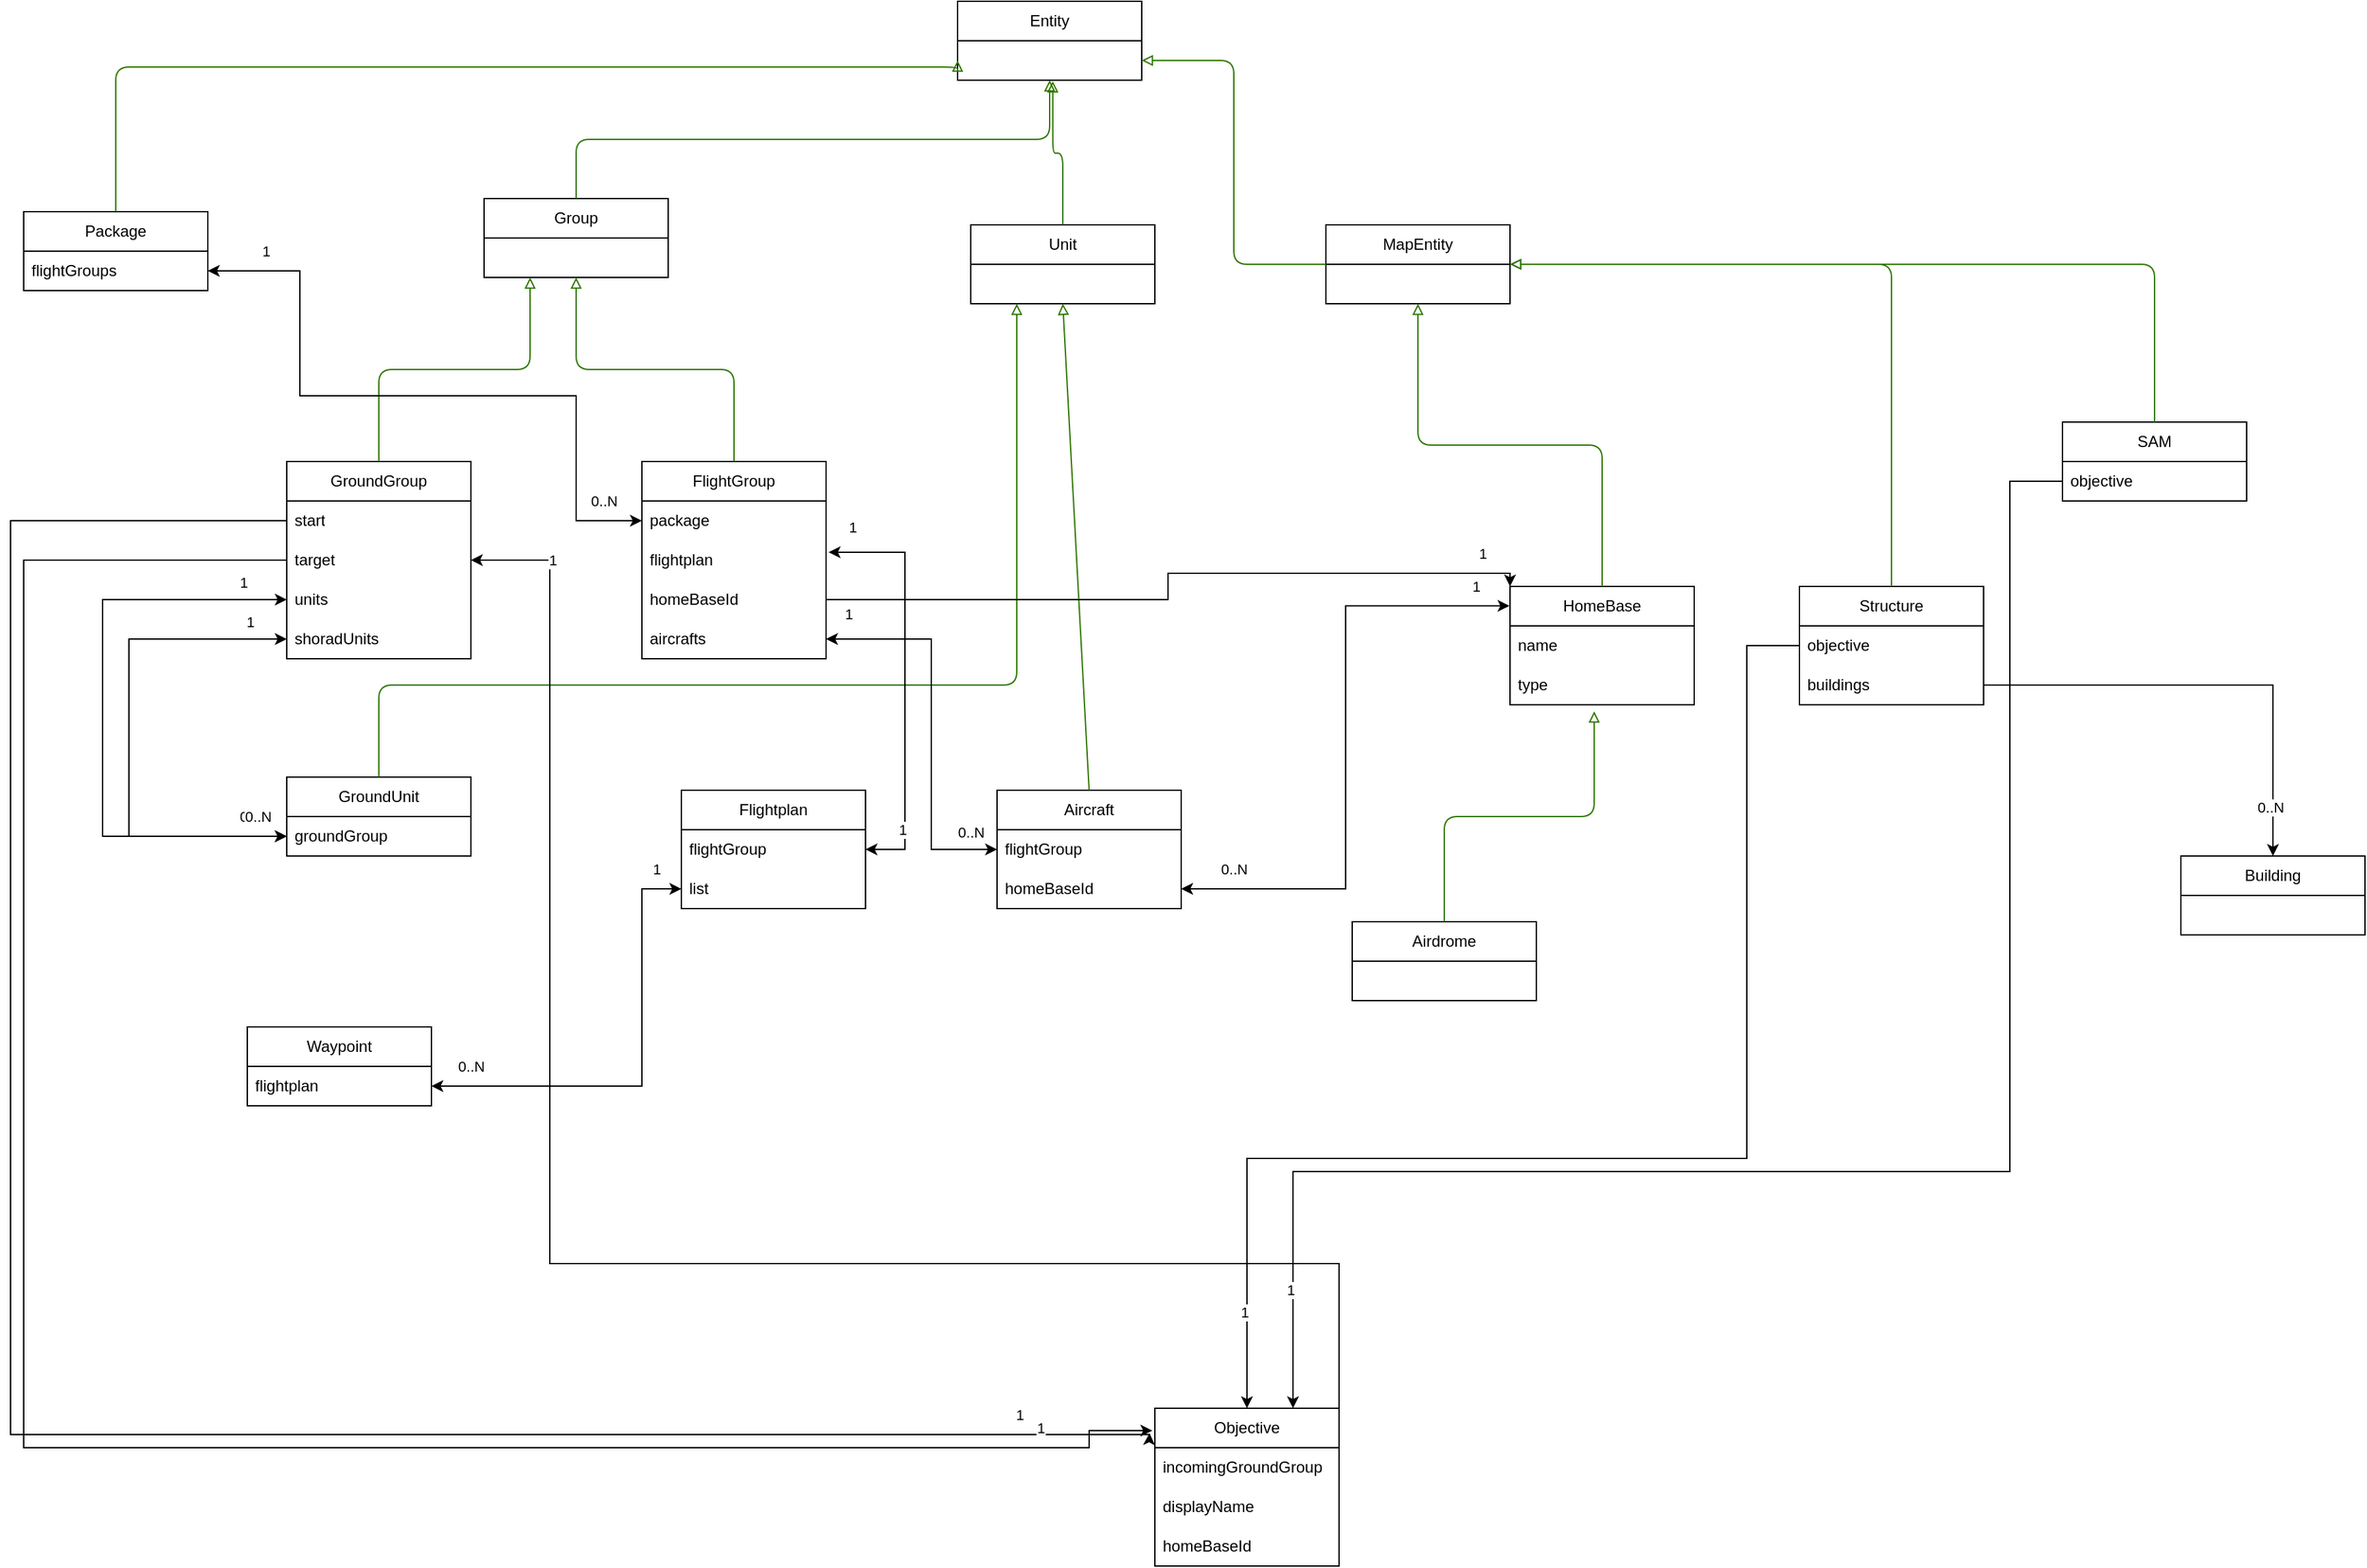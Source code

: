 <mxfile>
    <diagram name="Page-1" id="GWu5fIgmmWcpDcZVnPnU">
        <mxGraphModel dx="3597" dy="1454" grid="1" gridSize="10" guides="1" tooltips="1" connect="1" arrows="1" fold="1" page="1" pageScale="1" pageWidth="827" pageHeight="1169" math="0" shadow="0">
            <root>
                <mxCell id="0"/>
                <mxCell id="1" parent="0"/>
                <mxCell id="-nRk9jlOPsNOJjYFicYs-1" value="Aircraft" style="swimlane;fontStyle=0;childLayout=stackLayout;horizontal=1;startSize=30;horizontalStack=0;resizeParent=1;resizeParentMax=0;resizeLast=0;collapsible=1;marginBottom=0;whiteSpace=wrap;html=1;direction=east;" parent="1" vertex="1">
                    <mxGeometry x="230" y="660" width="140" height="90" as="geometry">
                        <mxRectangle x="120" y="160" width="80" height="30" as="alternateBounds"/>
                    </mxGeometry>
                </mxCell>
                <mxCell id="-nRk9jlOPsNOJjYFicYs-3" value="flightGroup" style="text;strokeColor=none;fillColor=none;align=left;verticalAlign=middle;spacingLeft=4;spacingRight=4;overflow=hidden;points=[[0,0.5],[1,0.5]];portConstraint=eastwest;rotatable=0;whiteSpace=wrap;html=1;" parent="-nRk9jlOPsNOJjYFicYs-1" vertex="1">
                    <mxGeometry y="30" width="140" height="30" as="geometry"/>
                </mxCell>
                <mxCell id="-nRk9jlOPsNOJjYFicYs-4" value="homeBaseId" style="text;strokeColor=none;fillColor=none;align=left;verticalAlign=middle;spacingLeft=4;spacingRight=4;overflow=hidden;points=[[0,0.5],[1,0.5]];portConstraint=eastwest;rotatable=0;whiteSpace=wrap;html=1;" parent="-nRk9jlOPsNOJjYFicYs-1" vertex="1">
                    <mxGeometry y="60" width="140" height="30" as="geometry"/>
                </mxCell>
                <mxCell id="-nRk9jlOPsNOJjYFicYs-5" value="HomeBase" style="swimlane;fontStyle=0;childLayout=stackLayout;horizontal=1;startSize=30;horizontalStack=0;resizeParent=1;resizeParentMax=0;resizeLast=0;collapsible=1;marginBottom=0;whiteSpace=wrap;html=1;" parent="1" vertex="1">
                    <mxGeometry x="620" y="505" width="140" height="90" as="geometry"/>
                </mxCell>
                <mxCell id="-nRk9jlOPsNOJjYFicYs-6" value="name" style="text;strokeColor=none;fillColor=none;align=left;verticalAlign=middle;spacingLeft=4;spacingRight=4;overflow=hidden;points=[[0,0.5],[1,0.5]];portConstraint=eastwest;rotatable=0;whiteSpace=wrap;html=1;" parent="-nRk9jlOPsNOJjYFicYs-5" vertex="1">
                    <mxGeometry y="30" width="140" height="30" as="geometry"/>
                </mxCell>
                <mxCell id="-nRk9jlOPsNOJjYFicYs-7" value="type" style="text;strokeColor=none;fillColor=none;align=left;verticalAlign=middle;spacingLeft=4;spacingRight=4;overflow=hidden;points=[[0,0.5],[1,0.5]];portConstraint=eastwest;rotatable=0;whiteSpace=wrap;html=1;" parent="-nRk9jlOPsNOJjYFicYs-5" vertex="1">
                    <mxGeometry y="60" width="140" height="30" as="geometry"/>
                </mxCell>
                <mxCell id="-nRk9jlOPsNOJjYFicYs-10" value="" style="endArrow=classic;startArrow=classic;html=1;rounded=0;exitX=1;exitY=0.5;exitDx=0;exitDy=0;entryX=-0.003;entryY=0.164;entryDx=0;entryDy=0;entryPerimeter=0;edgeStyle=orthogonalEdgeStyle;" parent="1" source="-nRk9jlOPsNOJjYFicYs-4" target="-nRk9jlOPsNOJjYFicYs-5" edge="1">
                    <mxGeometry width="50" height="50" relative="1" as="geometry">
                        <mxPoint x="390" y="280" as="sourcePoint"/>
                        <mxPoint x="440" y="230" as="targetPoint"/>
                    </mxGeometry>
                </mxCell>
                <mxCell id="-nRk9jlOPsNOJjYFicYs-12" value="0..N" style="edgeLabel;html=1;align=center;verticalAlign=middle;resizable=0;points=[];" parent="-nRk9jlOPsNOJjYFicYs-10" vertex="1" connectable="0">
                    <mxGeometry x="-0.842" y="1" relative="1" as="geometry">
                        <mxPoint x="3" y="-14" as="offset"/>
                    </mxGeometry>
                </mxCell>
                <mxCell id="-nRk9jlOPsNOJjYFicYs-13" value="1" style="edgeLabel;html=1;align=center;verticalAlign=middle;resizable=0;points=[];" parent="-nRk9jlOPsNOJjYFicYs-10" vertex="1" connectable="0">
                    <mxGeometry x="0.887" y="-2" relative="1" as="geometry">
                        <mxPoint y="-17" as="offset"/>
                    </mxGeometry>
                </mxCell>
                <mxCell id="2" value="Unit" style="swimlane;fontStyle=0;childLayout=stackLayout;horizontal=1;startSize=30;horizontalStack=0;resizeParent=1;resizeParentMax=0;resizeLast=0;collapsible=1;marginBottom=0;whiteSpace=wrap;html=1;" parent="1" vertex="1">
                    <mxGeometry x="210" y="230" width="140" height="60" as="geometry"/>
                </mxCell>
                <mxCell id="6" value="Entity" style="swimlane;fontStyle=0;childLayout=stackLayout;horizontal=1;startSize=30;horizontalStack=0;resizeParent=1;resizeParentMax=0;resizeLast=0;collapsible=1;marginBottom=0;whiteSpace=wrap;html=1;" parent="1" vertex="1">
                    <mxGeometry x="200" y="60" width="140" height="60" as="geometry"/>
                </mxCell>
                <mxCell id="11" value="" style="endArrow=block;html=1;endFill=0;entryX=0.517;entryY=1.027;entryDx=0;entryDy=0;entryPerimeter=0;fillColor=#60a917;strokeColor=#2D7600;exitX=0.5;exitY=0;exitDx=0;exitDy=0;edgeStyle=elbowEdgeStyle;elbow=vertical;" parent="1" source="2" edge="1">
                    <mxGeometry width="50" height="50" relative="1" as="geometry">
                        <mxPoint x="250" y="260" as="sourcePoint"/>
                        <mxPoint x="272.38" y="120.81" as="targetPoint"/>
                    </mxGeometry>
                </mxCell>
                <mxCell id="12" value="" style="endArrow=block;html=1;endFill=0;entryX=0.5;entryY=1;entryDx=0;entryDy=0;fillColor=#60a917;strokeColor=#2D7600;exitX=0.5;exitY=0;exitDx=0;exitDy=0;" parent="1" source="-nRk9jlOPsNOJjYFicYs-1" target="2" edge="1">
                    <mxGeometry width="50" height="50" relative="1" as="geometry">
                        <mxPoint x="412" y="389.19" as="sourcePoint"/>
                        <mxPoint x="414.38" y="270.0" as="targetPoint"/>
                    </mxGeometry>
                </mxCell>
                <mxCell id="13" value="Objective" style="swimlane;fontStyle=0;childLayout=stackLayout;horizontal=1;startSize=30;horizontalStack=0;resizeParent=1;resizeParentMax=0;resizeLast=0;collapsible=1;marginBottom=0;whiteSpace=wrap;html=1;direction=east;" parent="1" vertex="1">
                    <mxGeometry x="350" y="1130" width="140" height="120" as="geometry">
                        <mxRectangle x="120" y="160" width="80" height="30" as="alternateBounds"/>
                    </mxGeometry>
                </mxCell>
                <mxCell id="14" value="incomingGroundGroup" style="text;strokeColor=none;fillColor=none;align=left;verticalAlign=middle;spacingLeft=4;spacingRight=4;overflow=hidden;points=[[0,0.5],[1,0.5]];portConstraint=eastwest;rotatable=0;whiteSpace=wrap;html=1;" parent="13" vertex="1">
                    <mxGeometry y="30" width="140" height="30" as="geometry"/>
                </mxCell>
                <mxCell id="15" value="displayName" style="text;strokeColor=none;fillColor=none;align=left;verticalAlign=middle;spacingLeft=4;spacingRight=4;overflow=hidden;points=[[0,0.5],[1,0.5]];portConstraint=eastwest;rotatable=0;whiteSpace=wrap;html=1;" parent="13" vertex="1">
                    <mxGeometry y="60" width="140" height="30" as="geometry"/>
                </mxCell>
                <mxCell id="16" value="homeBaseId" style="text;strokeColor=none;fillColor=none;align=left;verticalAlign=middle;spacingLeft=4;spacingRight=4;overflow=hidden;points=[[0,0.5],[1,0.5]];portConstraint=eastwest;rotatable=0;whiteSpace=wrap;html=1;" parent="13" vertex="1">
                    <mxGeometry y="90" width="140" height="30" as="geometry"/>
                </mxCell>
                <mxCell id="17" value="Airdrome" style="swimlane;fontStyle=0;childLayout=stackLayout;horizontal=1;startSize=30;horizontalStack=0;resizeParent=1;resizeParentMax=0;resizeLast=0;collapsible=1;marginBottom=0;whiteSpace=wrap;html=1;direction=east;" parent="1" vertex="1">
                    <mxGeometry x="500" y="760" width="140" height="60" as="geometry">
                        <mxRectangle x="120" y="160" width="80" height="30" as="alternateBounds"/>
                    </mxGeometry>
                </mxCell>
                <mxCell id="21" value="" style="endArrow=block;html=1;endFill=0;fillColor=#60a917;strokeColor=#2D7600;exitX=0.5;exitY=0;exitDx=0;exitDy=0;entryX=0.457;entryY=1.167;entryDx=0;entryDy=0;entryPerimeter=0;edgeStyle=elbowEdgeStyle;elbow=vertical;" parent="1" source="17" target="-nRk9jlOPsNOJjYFicYs-7" edge="1">
                    <mxGeometry width="50" height="50" relative="1" as="geometry">
                        <mxPoint x="560" y="695" as="sourcePoint"/>
                        <mxPoint x="580" y="640" as="targetPoint"/>
                    </mxGeometry>
                </mxCell>
                <mxCell id="22" value="Building" style="swimlane;fontStyle=0;childLayout=stackLayout;horizontal=1;startSize=30;horizontalStack=0;resizeParent=1;resizeParentMax=0;resizeLast=0;collapsible=1;marginBottom=0;whiteSpace=wrap;html=1;direction=east;" parent="1" vertex="1">
                    <mxGeometry x="1130" y="710" width="140" height="60" as="geometry">
                        <mxRectangle x="120" y="160" width="80" height="30" as="alternateBounds"/>
                    </mxGeometry>
                </mxCell>
                <mxCell id="26" value="Group" style="swimlane;fontStyle=0;childLayout=stackLayout;horizontal=1;startSize=30;horizontalStack=0;resizeParent=1;resizeParentMax=0;resizeLast=0;collapsible=1;marginBottom=0;whiteSpace=wrap;html=1;" parent="1" vertex="1">
                    <mxGeometry x="-160" y="210" width="140" height="60" as="geometry"/>
                </mxCell>
                <mxCell id="27" value="" style="endArrow=block;html=1;endFill=0;entryX=0.5;entryY=1;entryDx=0;entryDy=0;fillColor=#60a917;strokeColor=#2D7600;exitX=0.5;exitY=0;exitDx=0;exitDy=0;edgeStyle=elbowEdgeStyle;elbow=vertical;" parent="1" source="26" target="6" edge="1">
                    <mxGeometry width="50" height="50" relative="1" as="geometry">
                        <mxPoint x="280" y="240" as="sourcePoint"/>
                        <mxPoint x="282.38" y="130.81" as="targetPoint"/>
                    </mxGeometry>
                </mxCell>
                <mxCell id="28" value="FlightGroup" style="swimlane;fontStyle=0;childLayout=stackLayout;horizontal=1;startSize=30;horizontalStack=0;resizeParent=1;resizeParentMax=0;resizeLast=0;collapsible=1;marginBottom=0;whiteSpace=wrap;html=1;direction=east;" parent="1" vertex="1">
                    <mxGeometry x="-40" y="410" width="140" height="150" as="geometry">
                        <mxRectangle x="120" y="160" width="80" height="30" as="alternateBounds"/>
                    </mxGeometry>
                </mxCell>
                <mxCell id="29" value="package" style="text;strokeColor=none;fillColor=none;align=left;verticalAlign=middle;spacingLeft=4;spacingRight=4;overflow=hidden;points=[[0,0.5],[1,0.5]];portConstraint=eastwest;rotatable=0;whiteSpace=wrap;html=1;" parent="28" vertex="1">
                    <mxGeometry y="30" width="140" height="30" as="geometry"/>
                </mxCell>
                <mxCell id="30" value="flightplan" style="text;strokeColor=none;fillColor=none;align=left;verticalAlign=middle;spacingLeft=4;spacingRight=4;overflow=hidden;points=[[0,0.5],[1,0.5]];portConstraint=eastwest;rotatable=0;whiteSpace=wrap;html=1;" parent="28" vertex="1">
                    <mxGeometry y="60" width="140" height="30" as="geometry"/>
                </mxCell>
                <mxCell id="76" style="text;strokeColor=none;fillColor=none;align=left;verticalAlign=middle;spacingLeft=4;spacingRight=4;overflow=hidden;points=[[0,0.5],[1,0.5]];portConstraint=eastwest;rotatable=0;whiteSpace=wrap;html=1;" parent="28" vertex="1">
                    <mxGeometry y="90" width="140" height="30" as="geometry"/>
                </mxCell>
                <mxCell id="77" value="aircrafts" style="text;strokeColor=none;fillColor=none;align=left;verticalAlign=middle;spacingLeft=4;spacingRight=4;overflow=hidden;points=[[0,0.5],[1,0.5]];portConstraint=eastwest;rotatable=0;whiteSpace=wrap;html=1;" parent="28" vertex="1">
                    <mxGeometry y="120" width="140" height="30" as="geometry"/>
                </mxCell>
                <mxCell id="32" value="" style="endArrow=block;html=1;endFill=0;entryX=0.5;entryY=1;entryDx=0;entryDy=0;fillColor=#60a917;strokeColor=#2D7600;exitX=0.5;exitY=0;exitDx=0;exitDy=0;edgeStyle=elbowEdgeStyle;elbow=vertical;" parent="1" source="28" target="26" edge="1">
                    <mxGeometry width="50" height="50" relative="1" as="geometry">
                        <mxPoint x="-80" y="240" as="sourcePoint"/>
                        <mxPoint x="280" y="130" as="targetPoint"/>
                    </mxGeometry>
                </mxCell>
                <mxCell id="33" value="Flightplan" style="swimlane;fontStyle=0;childLayout=stackLayout;horizontal=1;startSize=30;horizontalStack=0;resizeParent=1;resizeParentMax=0;resizeLast=0;collapsible=1;marginBottom=0;whiteSpace=wrap;html=1;direction=east;" parent="1" vertex="1">
                    <mxGeometry x="-10" y="660" width="140" height="90" as="geometry">
                        <mxRectangle x="120" y="160" width="80" height="30" as="alternateBounds"/>
                    </mxGeometry>
                </mxCell>
                <mxCell id="34" value="flightGroup" style="text;strokeColor=none;fillColor=none;align=left;verticalAlign=middle;spacingLeft=4;spacingRight=4;overflow=hidden;points=[[0,0.5],[1,0.5]];portConstraint=eastwest;rotatable=0;whiteSpace=wrap;html=1;" parent="33" vertex="1">
                    <mxGeometry y="30" width="140" height="30" as="geometry"/>
                </mxCell>
                <mxCell id="35" value="list" style="text;strokeColor=none;fillColor=none;align=left;verticalAlign=middle;spacingLeft=4;spacingRight=4;overflow=hidden;points=[[0,0.5],[1,0.5]];portConstraint=eastwest;rotatable=0;whiteSpace=wrap;html=1;" parent="33" vertex="1">
                    <mxGeometry y="60" width="140" height="30" as="geometry"/>
                </mxCell>
                <mxCell id="37" value="GroundGroup" style="swimlane;fontStyle=0;childLayout=stackLayout;horizontal=1;startSize=30;horizontalStack=0;resizeParent=1;resizeParentMax=0;resizeLast=0;collapsible=1;marginBottom=0;whiteSpace=wrap;html=1;direction=east;" parent="1" vertex="1">
                    <mxGeometry x="-310" y="410" width="140" height="150" as="geometry">
                        <mxRectangle x="120" y="160" width="80" height="30" as="alternateBounds"/>
                    </mxGeometry>
                </mxCell>
                <mxCell id="38" value="start" style="text;strokeColor=none;fillColor=none;align=left;verticalAlign=middle;spacingLeft=4;spacingRight=4;overflow=hidden;points=[[0,0.5],[1,0.5]];portConstraint=eastwest;rotatable=0;whiteSpace=wrap;html=1;" parent="37" vertex="1">
                    <mxGeometry y="30" width="140" height="30" as="geometry"/>
                </mxCell>
                <mxCell id="39" value="target" style="text;strokeColor=none;fillColor=none;align=left;verticalAlign=middle;spacingLeft=4;spacingRight=4;overflow=hidden;points=[[0,0.5],[1,0.5]];portConstraint=eastwest;rotatable=0;whiteSpace=wrap;html=1;" parent="37" vertex="1">
                    <mxGeometry y="60" width="140" height="30" as="geometry"/>
                </mxCell>
                <mxCell id="40" value="units" style="text;strokeColor=none;fillColor=none;align=left;verticalAlign=middle;spacingLeft=4;spacingRight=4;overflow=hidden;points=[[0,0.5],[1,0.5]];portConstraint=eastwest;rotatable=0;whiteSpace=wrap;html=1;" parent="37" vertex="1">
                    <mxGeometry y="90" width="140" height="30" as="geometry"/>
                </mxCell>
                <mxCell id="82" value="shoradUnits" style="text;strokeColor=none;fillColor=none;align=left;verticalAlign=middle;spacingLeft=4;spacingRight=4;overflow=hidden;points=[[0,0.5],[1,0.5]];portConstraint=eastwest;rotatable=0;whiteSpace=wrap;html=1;" parent="37" vertex="1">
                    <mxGeometry y="120" width="140" height="30" as="geometry"/>
                </mxCell>
                <mxCell id="41" value="" style="endArrow=block;html=1;endFill=0;fillColor=#60a917;strokeColor=#2D7600;exitX=0.5;exitY=0;exitDx=0;exitDy=0;edgeStyle=elbowEdgeStyle;elbow=vertical;entryX=0.25;entryY=1;entryDx=0;entryDy=0;" parent="1" source="37" target="26" edge="1">
                    <mxGeometry width="50" height="50" relative="1" as="geometry">
                        <mxPoint x="40" y="420" as="sourcePoint"/>
                        <mxPoint x="-190" y="340" as="targetPoint"/>
                    </mxGeometry>
                </mxCell>
                <mxCell id="42" value="GroundUnit" style="swimlane;fontStyle=0;childLayout=stackLayout;horizontal=1;startSize=30;horizontalStack=0;resizeParent=1;resizeParentMax=0;resizeLast=0;collapsible=1;marginBottom=0;whiteSpace=wrap;html=1;direction=east;" parent="1" vertex="1">
                    <mxGeometry x="-310" y="650" width="140" height="60" as="geometry">
                        <mxRectangle x="120" y="160" width="80" height="30" as="alternateBounds"/>
                    </mxGeometry>
                </mxCell>
                <mxCell id="43" value="groundGroup" style="text;strokeColor=none;fillColor=none;align=left;verticalAlign=middle;spacingLeft=4;spacingRight=4;overflow=hidden;points=[[0,0.5],[1,0.5]];portConstraint=eastwest;rotatable=0;whiteSpace=wrap;html=1;" parent="42" vertex="1">
                    <mxGeometry y="30" width="140" height="30" as="geometry"/>
                </mxCell>
                <mxCell id="46" value="" style="endArrow=block;html=1;endFill=0;fillColor=#60a917;strokeColor=#2D7600;exitX=0.5;exitY=0;exitDx=0;exitDy=0;edgeStyle=elbowEdgeStyle;elbow=vertical;entryX=0.25;entryY=1;entryDx=0;entryDy=0;" parent="1" source="42" target="2" edge="1">
                    <mxGeometry width="50" height="50" relative="1" as="geometry">
                        <mxPoint x="-230" y="420" as="sourcePoint"/>
                        <mxPoint x="-115" y="280" as="targetPoint"/>
                        <Array as="points">
                            <mxPoint x="70" y="580"/>
                        </Array>
                    </mxGeometry>
                </mxCell>
                <mxCell id="47" value="Package" style="swimlane;fontStyle=0;childLayout=stackLayout;horizontal=1;startSize=30;horizontalStack=0;resizeParent=1;resizeParentMax=0;resizeLast=0;collapsible=1;marginBottom=0;whiteSpace=wrap;html=1;direction=east;" parent="1" vertex="1">
                    <mxGeometry x="-510" y="220" width="140" height="60" as="geometry">
                        <mxRectangle x="120" y="160" width="80" height="30" as="alternateBounds"/>
                    </mxGeometry>
                </mxCell>
                <mxCell id="48" value="flightGroups" style="text;strokeColor=none;fillColor=none;align=left;verticalAlign=middle;spacingLeft=4;spacingRight=4;overflow=hidden;points=[[0,0.5],[1,0.5]];portConstraint=eastwest;rotatable=0;whiteSpace=wrap;html=1;" parent="47" vertex="1">
                    <mxGeometry y="30" width="140" height="30" as="geometry"/>
                </mxCell>
                <mxCell id="51" value="" style="endArrow=block;html=1;endFill=0;entryX=0;entryY=0.75;entryDx=0;entryDy=0;fillColor=#60a917;strokeColor=#2D7600;exitX=0.5;exitY=0;exitDx=0;exitDy=0;edgeStyle=elbowEdgeStyle;elbow=vertical;" parent="1" source="47" target="6" edge="1">
                    <mxGeometry width="50" height="50" relative="1" as="geometry">
                        <mxPoint x="-80" y="220" as="sourcePoint"/>
                        <mxPoint x="280" y="130" as="targetPoint"/>
                        <Array as="points">
                            <mxPoint x="-120" y="110"/>
                        </Array>
                    </mxGeometry>
                </mxCell>
                <mxCell id="52" value="MapEntity" style="swimlane;fontStyle=0;childLayout=stackLayout;horizontal=1;startSize=30;horizontalStack=0;resizeParent=1;resizeParentMax=0;resizeLast=0;collapsible=1;marginBottom=0;whiteSpace=wrap;html=1;" parent="1" vertex="1">
                    <mxGeometry x="480" y="230" width="140" height="60" as="geometry"/>
                </mxCell>
                <mxCell id="53" value="" style="endArrow=block;html=1;endFill=0;entryX=1;entryY=0.75;entryDx=0;entryDy=0;fillColor=#60a917;strokeColor=#2D7600;edgeStyle=elbowEdgeStyle;" parent="1" source="52" target="6" edge="1">
                    <mxGeometry width="50" height="50" relative="1" as="geometry">
                        <mxPoint x="290" y="240" as="sourcePoint"/>
                        <mxPoint x="282.38" y="130.81" as="targetPoint"/>
                    </mxGeometry>
                </mxCell>
                <mxCell id="54" value="" style="endArrow=block;html=1;endFill=0;entryX=0.5;entryY=1;entryDx=0;entryDy=0;fillColor=#60a917;strokeColor=#2D7600;edgeStyle=elbowEdgeStyle;exitX=0.5;exitY=0;exitDx=0;exitDy=0;" parent="1" source="-nRk9jlOPsNOJjYFicYs-5" target="52" edge="1">
                    <mxGeometry width="50" height="50" relative="1" as="geometry">
                        <mxPoint x="490" y="270" as="sourcePoint"/>
                        <mxPoint x="350" y="115" as="targetPoint"/>
                    </mxGeometry>
                </mxCell>
                <mxCell id="55" value="Structure" style="swimlane;fontStyle=0;childLayout=stackLayout;horizontal=1;startSize=30;horizontalStack=0;resizeParent=1;resizeParentMax=0;resizeLast=0;collapsible=1;marginBottom=0;whiteSpace=wrap;html=1;" parent="1" vertex="1">
                    <mxGeometry x="840" y="505" width="140" height="90" as="geometry"/>
                </mxCell>
                <mxCell id="56" value="objective" style="text;strokeColor=none;fillColor=none;align=left;verticalAlign=middle;spacingLeft=4;spacingRight=4;overflow=hidden;points=[[0,0.5],[1,0.5]];portConstraint=eastwest;rotatable=0;whiteSpace=wrap;html=1;" parent="55" vertex="1">
                    <mxGeometry y="30" width="140" height="30" as="geometry"/>
                </mxCell>
                <mxCell id="57" value="buildings" style="text;strokeColor=none;fillColor=none;align=left;verticalAlign=middle;spacingLeft=4;spacingRight=4;overflow=hidden;points=[[0,0.5],[1,0.5]];portConstraint=eastwest;rotatable=0;whiteSpace=wrap;html=1;" parent="55" vertex="1">
                    <mxGeometry y="60" width="140" height="30" as="geometry"/>
                </mxCell>
                <mxCell id="58" value="" style="endArrow=block;html=1;endFill=0;entryX=1;entryY=0.5;entryDx=0;entryDy=0;fillColor=#60a917;strokeColor=#2D7600;edgeStyle=elbowEdgeStyle;exitX=0.5;exitY=0;exitDx=0;exitDy=0;" parent="1" source="55" target="52" edge="1">
                    <mxGeometry width="50" height="50" relative="1" as="geometry">
                        <mxPoint x="700" y="515" as="sourcePoint"/>
                        <mxPoint x="560" y="300" as="targetPoint"/>
                        <Array as="points">
                            <mxPoint x="910" y="390"/>
                        </Array>
                    </mxGeometry>
                </mxCell>
                <mxCell id="59" value="Waypoint" style="swimlane;fontStyle=0;childLayout=stackLayout;horizontal=1;startSize=30;horizontalStack=0;resizeParent=1;resizeParentMax=0;resizeLast=0;collapsible=1;marginBottom=0;whiteSpace=wrap;html=1;direction=east;" parent="1" vertex="1">
                    <mxGeometry x="-340" y="840" width="140" height="60" as="geometry">
                        <mxRectangle x="120" y="160" width="80" height="30" as="alternateBounds"/>
                    </mxGeometry>
                </mxCell>
                <mxCell id="60" value="flightplan" style="text;strokeColor=none;fillColor=none;align=left;verticalAlign=middle;spacingLeft=4;spacingRight=4;overflow=hidden;points=[[0,0.5],[1,0.5]];portConstraint=eastwest;rotatable=0;whiteSpace=wrap;html=1;" parent="59" vertex="1">
                    <mxGeometry y="30" width="140" height="30" as="geometry"/>
                </mxCell>
                <mxCell id="64" value="" style="endArrow=classic;startArrow=classic;html=1;rounded=0;exitX=1;exitY=0.5;exitDx=0;exitDy=0;entryX=0;entryY=0.5;entryDx=0;entryDy=0;edgeStyle=orthogonalEdgeStyle;" parent="1" source="48" target="29" edge="1">
                    <mxGeometry width="50" height="50" relative="1" as="geometry">
                        <mxPoint x="350" y="775" as="sourcePoint"/>
                        <mxPoint x="629.58" y="529.76" as="targetPoint"/>
                        <Array as="points">
                            <mxPoint x="-300" y="265"/>
                            <mxPoint x="-300" y="360"/>
                            <mxPoint x="-90" y="360"/>
                            <mxPoint x="-90" y="455"/>
                        </Array>
                    </mxGeometry>
                </mxCell>
                <mxCell id="65" value="1" style="edgeLabel;html=1;align=center;verticalAlign=middle;resizable=0;points=[];" parent="64" vertex="1" connectable="0">
                    <mxGeometry x="-0.842" y="1" relative="1" as="geometry">
                        <mxPoint x="3" y="-14" as="offset"/>
                    </mxGeometry>
                </mxCell>
                <mxCell id="66" value="0..N" style="edgeLabel;html=1;align=center;verticalAlign=middle;resizable=0;points=[];" parent="64" vertex="1" connectable="0">
                    <mxGeometry x="0.887" y="-2" relative="1" as="geometry">
                        <mxPoint y="-17" as="offset"/>
                    </mxGeometry>
                </mxCell>
                <mxCell id="67" value="" style="endArrow=classic;startArrow=classic;html=1;rounded=0;exitX=1;exitY=0.5;exitDx=0;exitDy=0;entryX=1.014;entryY=0.3;entryDx=0;entryDy=0;entryPerimeter=0;edgeStyle=orthogonalEdgeStyle;" parent="1" source="34" target="30" edge="1">
                    <mxGeometry width="50" height="50" relative="1" as="geometry">
                        <mxPoint x="350" y="775" as="sourcePoint"/>
                        <mxPoint x="629.58" y="529.76" as="targetPoint"/>
                        <Array as="points">
                            <mxPoint x="160" y="705"/>
                            <mxPoint x="160" y="479"/>
                        </Array>
                    </mxGeometry>
                </mxCell>
                <mxCell id="68" value="1" style="edgeLabel;html=1;align=center;verticalAlign=middle;resizable=0;points=[];" parent="67" vertex="1" connectable="0">
                    <mxGeometry x="-0.842" y="1" relative="1" as="geometry">
                        <mxPoint x="3" y="-14" as="offset"/>
                    </mxGeometry>
                </mxCell>
                <mxCell id="69" value="1" style="edgeLabel;html=1;align=center;verticalAlign=middle;resizable=0;points=[];" parent="67" vertex="1" connectable="0">
                    <mxGeometry x="0.887" y="-2" relative="1" as="geometry">
                        <mxPoint y="-17" as="offset"/>
                    </mxGeometry>
                </mxCell>
                <mxCell id="70" value="" style="endArrow=classic;startArrow=classic;html=1;rounded=0;exitX=1;exitY=0.5;exitDx=0;exitDy=0;entryX=0;entryY=0.5;entryDx=0;entryDy=0;edgeStyle=orthogonalEdgeStyle;" parent="1" source="60" target="35" edge="1">
                    <mxGeometry width="50" height="50" relative="1" as="geometry">
                        <mxPoint x="140" y="715" as="sourcePoint"/>
                        <mxPoint x="111.96" y="489" as="targetPoint"/>
                        <Array as="points">
                            <mxPoint x="-40" y="885"/>
                            <mxPoint x="-40" y="735"/>
                        </Array>
                    </mxGeometry>
                </mxCell>
                <mxCell id="71" value="0..N" style="edgeLabel;html=1;align=center;verticalAlign=middle;resizable=0;points=[];" parent="70" vertex="1" connectable="0">
                    <mxGeometry x="-0.842" y="1" relative="1" as="geometry">
                        <mxPoint x="3" y="-14" as="offset"/>
                    </mxGeometry>
                </mxCell>
                <mxCell id="72" value="1" style="edgeLabel;html=1;align=center;verticalAlign=middle;resizable=0;points=[];" parent="70" vertex="1" connectable="0">
                    <mxGeometry x="0.887" y="-2" relative="1" as="geometry">
                        <mxPoint y="-17" as="offset"/>
                    </mxGeometry>
                </mxCell>
                <mxCell id="73" value="" style="endArrow=classic;startArrow=none;html=1;rounded=0;exitX=1;exitY=0.5;exitDx=0;exitDy=0;entryX=0;entryY=0;entryDx=0;entryDy=0;edgeStyle=orthogonalEdgeStyle;startFill=0;" parent="1" source="31" target="-nRk9jlOPsNOJjYFicYs-5" edge="1">
                    <mxGeometry width="50" height="50" relative="1" as="geometry">
                        <mxPoint x="350" y="775" as="sourcePoint"/>
                        <mxPoint x="629.58" y="529.76" as="targetPoint"/>
                    </mxGeometry>
                </mxCell>
                <mxCell id="75" value="1" style="edgeLabel;html=1;align=center;verticalAlign=middle;resizable=0;points=[];" parent="73" vertex="1" connectable="0">
                    <mxGeometry x="0.887" y="-2" relative="1" as="geometry">
                        <mxPoint y="-17" as="offset"/>
                    </mxGeometry>
                </mxCell>
                <mxCell id="31" value="homeBaseId" style="text;strokeColor=none;fillColor=none;align=left;verticalAlign=middle;spacingLeft=4;spacingRight=4;overflow=hidden;points=[[0,0.5],[1,0.5]];portConstraint=eastwest;rotatable=0;whiteSpace=wrap;html=1;" parent="1" vertex="1">
                    <mxGeometry x="-40" y="500" width="140" height="30" as="geometry"/>
                </mxCell>
                <mxCell id="79" value="" style="endArrow=classic;startArrow=classic;html=1;rounded=0;exitX=0;exitY=0.5;exitDx=0;exitDy=0;entryX=1;entryY=0.5;entryDx=0;entryDy=0;edgeStyle=orthogonalEdgeStyle;" parent="1" source="-nRk9jlOPsNOJjYFicYs-3" target="77" edge="1">
                    <mxGeometry width="50" height="50" relative="1" as="geometry">
                        <mxPoint x="140" y="715" as="sourcePoint"/>
                        <mxPoint x="111.96" y="489" as="targetPoint"/>
                        <Array as="points">
                            <mxPoint x="180" y="705"/>
                            <mxPoint x="180" y="545"/>
                        </Array>
                    </mxGeometry>
                </mxCell>
                <mxCell id="80" value="0..N" style="edgeLabel;html=1;align=center;verticalAlign=middle;resizable=0;points=[];" parent="79" vertex="1" connectable="0">
                    <mxGeometry x="-0.842" y="1" relative="1" as="geometry">
                        <mxPoint x="3" y="-14" as="offset"/>
                    </mxGeometry>
                </mxCell>
                <mxCell id="81" value="1" style="edgeLabel;html=1;align=center;verticalAlign=middle;resizable=0;points=[];" parent="79" vertex="1" connectable="0">
                    <mxGeometry x="0.887" y="-2" relative="1" as="geometry">
                        <mxPoint y="-17" as="offset"/>
                    </mxGeometry>
                </mxCell>
                <mxCell id="83" value="" style="endArrow=classic;startArrow=classic;html=1;rounded=0;exitX=0;exitY=0.5;exitDx=0;exitDy=0;entryX=0;entryY=0.5;entryDx=0;entryDy=0;edgeStyle=orthogonalEdgeStyle;" parent="1" source="40" target="43" edge="1">
                    <mxGeometry width="50" height="50" relative="1" as="geometry">
                        <mxPoint x="-630" y="560" as="sourcePoint"/>
                        <mxPoint x="-300" y="750" as="targetPoint"/>
                        <Array as="points">
                            <mxPoint x="-450" y="515"/>
                            <mxPoint x="-450" y="695"/>
                        </Array>
                    </mxGeometry>
                </mxCell>
                <mxCell id="84" value="1" style="edgeLabel;html=1;align=center;verticalAlign=middle;resizable=0;points=[];" parent="83" vertex="1" connectable="0">
                    <mxGeometry x="-0.842" y="1" relative="1" as="geometry">
                        <mxPoint x="3" y="-14" as="offset"/>
                    </mxGeometry>
                </mxCell>
                <mxCell id="85" value="0..N" style="edgeLabel;html=1;align=center;verticalAlign=middle;resizable=0;points=[];" parent="83" vertex="1" connectable="0">
                    <mxGeometry x="0.887" y="-2" relative="1" as="geometry">
                        <mxPoint y="-17" as="offset"/>
                    </mxGeometry>
                </mxCell>
                <mxCell id="86" value="" style="endArrow=classic;startArrow=classic;html=1;rounded=0;exitX=0;exitY=0.5;exitDx=0;exitDy=0;entryX=0;entryY=0.5;entryDx=0;entryDy=0;edgeStyle=orthogonalEdgeStyle;" parent="1" source="82" target="43" edge="1">
                    <mxGeometry width="50" height="50" relative="1" as="geometry">
                        <mxPoint x="-300" y="525" as="sourcePoint"/>
                        <mxPoint x="-300" y="705" as="targetPoint"/>
                        <Array as="points">
                            <mxPoint x="-430" y="545"/>
                            <mxPoint x="-430" y="695"/>
                        </Array>
                    </mxGeometry>
                </mxCell>
                <mxCell id="87" value="1" style="edgeLabel;html=1;align=center;verticalAlign=middle;resizable=0;points=[];" parent="86" vertex="1" connectable="0">
                    <mxGeometry x="-0.842" y="1" relative="1" as="geometry">
                        <mxPoint x="3" y="-14" as="offset"/>
                    </mxGeometry>
                </mxCell>
                <mxCell id="88" value="0..N" style="edgeLabel;html=1;align=center;verticalAlign=middle;resizable=0;points=[];" parent="86" vertex="1" connectable="0">
                    <mxGeometry x="0.887" y="-2" relative="1" as="geometry">
                        <mxPoint y="-17" as="offset"/>
                    </mxGeometry>
                </mxCell>
                <mxCell id="89" value="" style="endArrow=classic;startArrow=none;html=1;rounded=0;exitX=0;exitY=0.5;exitDx=0;exitDy=0;entryX=-0.029;entryY=0.158;entryDx=0;entryDy=0;edgeStyle=orthogonalEdgeStyle;startFill=0;entryPerimeter=0;" parent="1" source="38" target="13" edge="1">
                    <mxGeometry width="50" height="50" relative="1" as="geometry">
                        <mxPoint x="-300" y="525" as="sourcePoint"/>
                        <mxPoint x="-300" y="705" as="targetPoint"/>
                        <Array as="points">
                            <mxPoint x="-520" y="455"/>
                            <mxPoint x="-520" y="1150"/>
                            <mxPoint x="346" y="1150"/>
                        </Array>
                    </mxGeometry>
                </mxCell>
                <mxCell id="91" value="1" style="edgeLabel;html=1;align=center;verticalAlign=middle;resizable=0;points=[];" parent="89" vertex="1" connectable="0">
                    <mxGeometry x="0.887" y="-2" relative="1" as="geometry">
                        <mxPoint y="-17" as="offset"/>
                    </mxGeometry>
                </mxCell>
                <mxCell id="92" value="" style="endArrow=classic;startArrow=none;html=1;rounded=0;exitX=0;exitY=0.5;exitDx=0;exitDy=0;entryX=-0.014;entryY=0.142;entryDx=0;entryDy=0;edgeStyle=orthogonalEdgeStyle;startFill=0;entryPerimeter=0;" parent="1" source="39" target="13" edge="1">
                    <mxGeometry width="50" height="50" relative="1" as="geometry">
                        <mxPoint x="-300" y="465" as="sourcePoint"/>
                        <mxPoint x="355.94" y="1158.96" as="targetPoint"/>
                        <Array as="points">
                            <mxPoint x="-510" y="485"/>
                            <mxPoint x="-510" y="1160"/>
                            <mxPoint x="300" y="1160"/>
                            <mxPoint x="300" y="1147"/>
                        </Array>
                    </mxGeometry>
                </mxCell>
                <mxCell id="93" value="1" style="edgeLabel;html=1;align=center;verticalAlign=middle;resizable=0;points=[];" parent="92" vertex="1" connectable="0">
                    <mxGeometry x="0.887" y="-2" relative="1" as="geometry">
                        <mxPoint y="-17" as="offset"/>
                    </mxGeometry>
                </mxCell>
                <mxCell id="94" value="" style="endArrow=classic;startArrow=none;html=1;rounded=0;exitX=1;exitY=0.5;exitDx=0;exitDy=0;edgeStyle=orthogonalEdgeStyle;startFill=0;" parent="1" source="14" target="37" edge="1">
                    <mxGeometry width="50" height="50" relative="1" as="geometry">
                        <mxPoint x="-300" y="495" as="sourcePoint"/>
                        <mxPoint x="358.04" y="1157.04" as="targetPoint"/>
                        <Array as="points">
                            <mxPoint x="490" y="1020"/>
                            <mxPoint x="-110" y="1020"/>
                            <mxPoint x="-110" y="485"/>
                        </Array>
                    </mxGeometry>
                </mxCell>
                <mxCell id="95" value="1" style="edgeLabel;html=1;align=center;verticalAlign=middle;resizable=0;points=[];" parent="94" vertex="1" connectable="0">
                    <mxGeometry x="0.887" y="-2" relative="1" as="geometry">
                        <mxPoint y="-17" as="offset"/>
                    </mxGeometry>
                </mxCell>
                <mxCell id="96" value="" style="endArrow=classic;startArrow=none;html=1;rounded=0;edgeStyle=orthogonalEdgeStyle;startFill=0;exitX=0;exitY=0.5;exitDx=0;exitDy=0;entryX=0.5;entryY=0;entryDx=0;entryDy=0;" parent="1" source="56" target="13" edge="1">
                    <mxGeometry width="50" height="50" relative="1" as="geometry">
                        <mxPoint x="520" y="850" as="sourcePoint"/>
                        <mxPoint x="500" y="1330" as="targetPoint"/>
                        <Array as="points">
                            <mxPoint x="800" y="550"/>
                            <mxPoint x="800" y="940"/>
                            <mxPoint x="420" y="940"/>
                        </Array>
                    </mxGeometry>
                </mxCell>
                <mxCell id="97" value="1" style="edgeLabel;html=1;align=center;verticalAlign=middle;resizable=0;points=[];" parent="96" vertex="1" connectable="0">
                    <mxGeometry x="0.887" y="-2" relative="1" as="geometry">
                        <mxPoint y="-17" as="offset"/>
                    </mxGeometry>
                </mxCell>
                <mxCell id="99" value="" style="endArrow=classic;startArrow=none;html=1;rounded=0;edgeStyle=orthogonalEdgeStyle;startFill=0;exitX=1;exitY=0.5;exitDx=0;exitDy=0;entryX=0.5;entryY=0;entryDx=0;entryDy=0;" parent="1" source="57" target="22" edge="1">
                    <mxGeometry width="50" height="50" relative="1" as="geometry">
                        <mxPoint x="850" y="560" as="sourcePoint"/>
                        <mxPoint x="465" y="1140.0" as="targetPoint"/>
                        <Array as="points">
                            <mxPoint x="1200" y="580"/>
                        </Array>
                    </mxGeometry>
                </mxCell>
                <mxCell id="100" value="0..N" style="edgeLabel;html=1;align=center;verticalAlign=middle;resizable=0;points=[];" parent="99" vertex="1" connectable="0">
                    <mxGeometry x="0.887" y="-2" relative="1" as="geometry">
                        <mxPoint y="-17" as="offset"/>
                    </mxGeometry>
                </mxCell>
                <mxCell id="101" value="SAM" style="swimlane;fontStyle=0;childLayout=stackLayout;horizontal=1;startSize=30;horizontalStack=0;resizeParent=1;resizeParentMax=0;resizeLast=0;collapsible=1;marginBottom=0;whiteSpace=wrap;html=1;" vertex="1" parent="1">
                    <mxGeometry x="1040" y="380" width="140" height="60" as="geometry"/>
                </mxCell>
                <mxCell id="102" value="objective" style="text;strokeColor=none;fillColor=none;align=left;verticalAlign=middle;spacingLeft=4;spacingRight=4;overflow=hidden;points=[[0,0.5],[1,0.5]];portConstraint=eastwest;rotatable=0;whiteSpace=wrap;html=1;" vertex="1" parent="101">
                    <mxGeometry y="30" width="140" height="30" as="geometry"/>
                </mxCell>
                <mxCell id="104" value="" style="endArrow=classic;startArrow=none;html=1;rounded=0;edgeStyle=orthogonalEdgeStyle;startFill=0;exitX=0;exitY=0.5;exitDx=0;exitDy=0;entryX=0.75;entryY=0;entryDx=0;entryDy=0;" edge="1" parent="1" source="102" target="13">
                    <mxGeometry width="50" height="50" relative="1" as="geometry">
                        <mxPoint x="850" y="560" as="sourcePoint"/>
                        <mxPoint x="470" y="1120" as="targetPoint"/>
                        <Array as="points">
                            <mxPoint x="1000" y="425"/>
                            <mxPoint x="1000" y="950"/>
                            <mxPoint x="455" y="950"/>
                        </Array>
                    </mxGeometry>
                </mxCell>
                <mxCell id="105" value="1" style="edgeLabel;html=1;align=center;verticalAlign=middle;resizable=0;points=[];" vertex="1" connectable="0" parent="104">
                    <mxGeometry x="0.887" y="-2" relative="1" as="geometry">
                        <mxPoint y="-17" as="offset"/>
                    </mxGeometry>
                </mxCell>
                <mxCell id="106" value="" style="endArrow=block;html=1;endFill=0;fillColor=#60a917;strokeColor=#2D7600;edgeStyle=elbowEdgeStyle;exitX=0.5;exitY=0;exitDx=0;exitDy=0;" edge="1" parent="1" source="101">
                    <mxGeometry width="50" height="50" relative="1" as="geometry">
                        <mxPoint x="920" y="515" as="sourcePoint"/>
                        <mxPoint x="620" y="260" as="targetPoint"/>
                        <Array as="points">
                            <mxPoint x="1110" y="340"/>
                        </Array>
                    </mxGeometry>
                </mxCell>
            </root>
        </mxGraphModel>
    </diagram>
</mxfile>